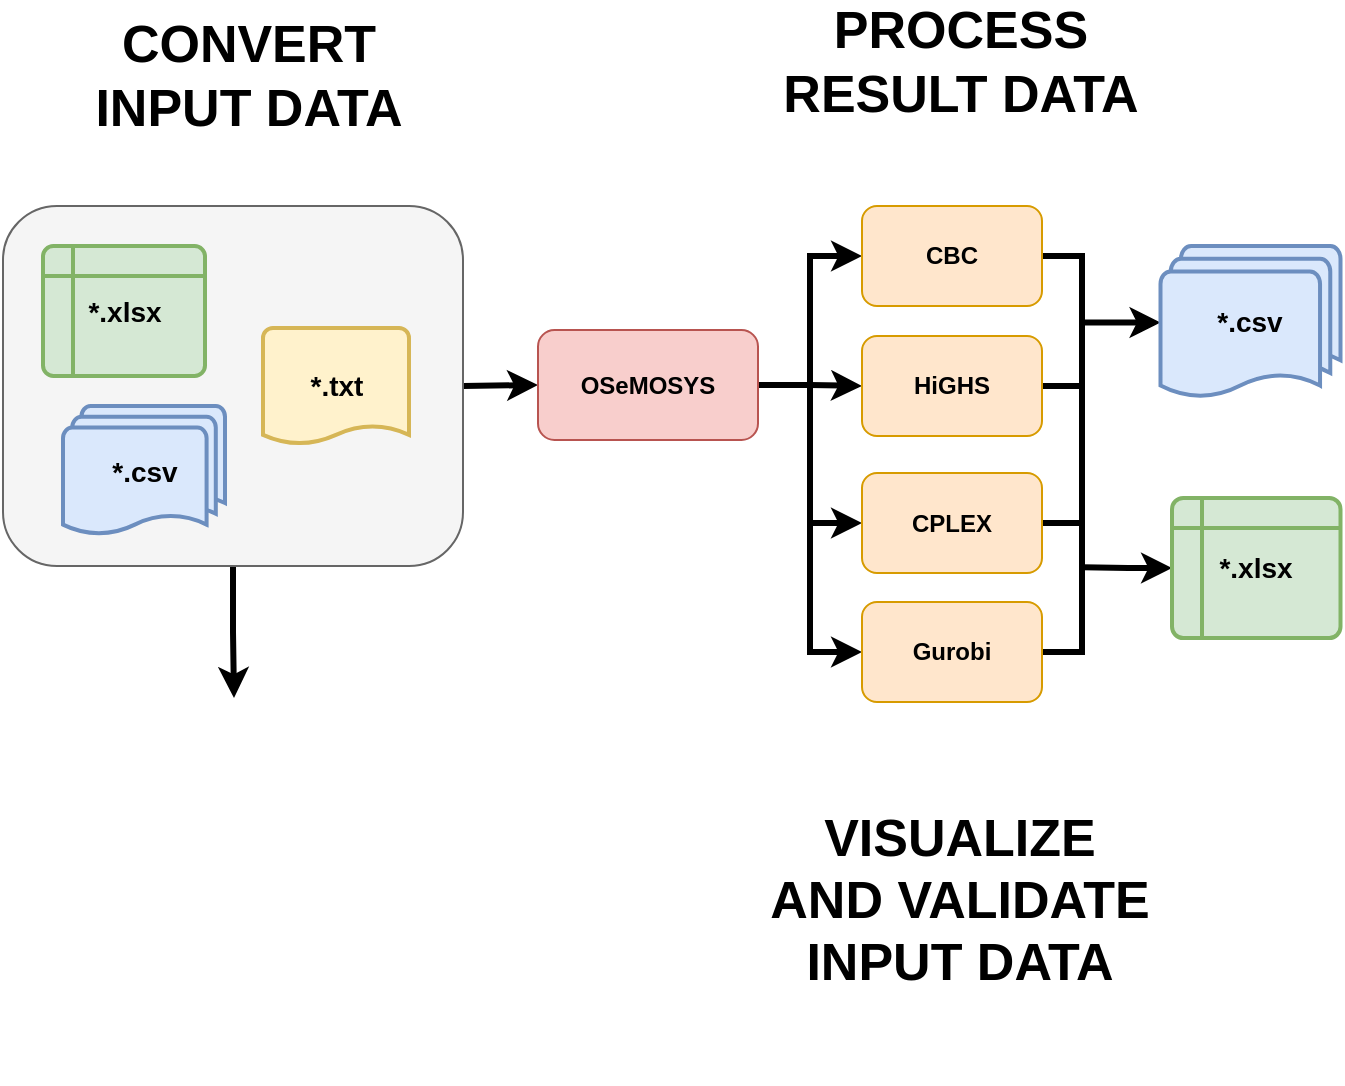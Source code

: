 <mxfile version="23.1.5" type="device" pages="3">
  <diagram name="Title_Figure" id="pjIfZw4v7WyeL_7fHA9d">
    <mxGraphModel dx="1434" dy="836" grid="0" gridSize="10" guides="1" tooltips="1" connect="1" arrows="1" fold="1" page="1" pageScale="1" pageWidth="850" pageHeight="1100" math="0" shadow="0">
      <root>
        <mxCell id="0" />
        <mxCell id="1" parent="0" />
        <mxCell id="XQIUfEE7J5R3Ve8Q42mp-13" style="edgeStyle=none;rounded=0;orthogonalLoop=1;jettySize=auto;html=1;exitX=1;exitY=0.5;exitDx=0;exitDy=0;entryX=0;entryY=0.5;entryDx=0;entryDy=0;strokeWidth=3;fontSize=26;startArrow=none;startFill=0;" parent="1" source="XQIUfEE7J5R3Ve8Q42mp-12" target="XQIUfEE7J5R3Ve8Q42mp-4" edge="1">
          <mxGeometry relative="1" as="geometry" />
        </mxCell>
        <mxCell id="XQIUfEE7J5R3Ve8Q42mp-27" style="edgeStyle=orthogonalEdgeStyle;rounded=0;orthogonalLoop=1;jettySize=auto;html=1;exitX=0.5;exitY=1;exitDx=0;exitDy=0;strokeWidth=3;fontSize=26;startArrow=none;startFill=0;" parent="1" source="XQIUfEE7J5R3Ve8Q42mp-12" edge="1">
          <mxGeometry relative="1" as="geometry">
            <mxPoint x="213" y="610" as="sourcePoint" />
            <mxPoint x="203" y="676" as="targetPoint" />
            <Array as="points">
              <mxPoint x="203" y="643" />
              <mxPoint x="203" y="643" />
            </Array>
          </mxGeometry>
        </mxCell>
        <mxCell id="XQIUfEE7J5R3Ve8Q42mp-12" value="" style="rounded=1;whiteSpace=wrap;html=1;fillColor=#f5f5f5;fontColor=#333333;strokeColor=#666666;" parent="1" vertex="1">
          <mxGeometry x="87.5" y="430" width="230" height="180" as="geometry" />
        </mxCell>
        <mxCell id="XQIUfEE7J5R3Ve8Q42mp-16" style="edgeStyle=orthogonalEdgeStyle;rounded=0;orthogonalLoop=1;jettySize=auto;html=1;exitX=1;exitY=0.5;exitDx=0;exitDy=0;strokeWidth=3;fontSize=26;startArrow=none;startFill=0;entryX=0;entryY=0.5;entryDx=0;entryDy=0;" parent="1" source="XQIUfEE7J5R3Ve8Q42mp-4" target="XQIUfEE7J5R3Ve8Q42mp-19" edge="1">
          <mxGeometry relative="1" as="geometry">
            <mxPoint x="515" y="520" as="targetPoint" />
          </mxGeometry>
        </mxCell>
        <mxCell id="XQIUfEE7J5R3Ve8Q42mp-21" style="edgeStyle=orthogonalEdgeStyle;rounded=0;orthogonalLoop=1;jettySize=auto;html=1;exitX=1;exitY=0.5;exitDx=0;exitDy=0;entryX=0;entryY=0.5;entryDx=0;entryDy=0;strokeWidth=3;fontSize=26;startArrow=none;startFill=0;" parent="1" source="XQIUfEE7J5R3Ve8Q42mp-4" target="XQIUfEE7J5R3Ve8Q42mp-18" edge="1">
          <mxGeometry relative="1" as="geometry" />
        </mxCell>
        <mxCell id="XQIUfEE7J5R3Ve8Q42mp-22" style="edgeStyle=orthogonalEdgeStyle;rounded=0;orthogonalLoop=1;jettySize=auto;html=1;exitX=1;exitY=0.5;exitDx=0;exitDy=0;entryX=0;entryY=0.5;entryDx=0;entryDy=0;strokeWidth=3;fontSize=26;startArrow=none;startFill=0;" parent="1" source="XQIUfEE7J5R3Ve8Q42mp-4" target="XQIUfEE7J5R3Ve8Q42mp-20" edge="1">
          <mxGeometry relative="1" as="geometry" />
        </mxCell>
        <mxCell id="dJq0Nd6fWoSB5c3MpNnl-3" style="edgeStyle=orthogonalEdgeStyle;rounded=0;orthogonalLoop=1;jettySize=auto;html=1;exitX=1;exitY=0.5;exitDx=0;exitDy=0;entryX=0;entryY=0.5;entryDx=0;entryDy=0;strokeWidth=3;" edge="1" parent="1" source="XQIUfEE7J5R3Ve8Q42mp-4" target="dJq0Nd6fWoSB5c3MpNnl-1">
          <mxGeometry relative="1" as="geometry" />
        </mxCell>
        <mxCell id="XQIUfEE7J5R3Ve8Q42mp-4" value="OSeMOSYS" style="rounded=1;whiteSpace=wrap;html=1;fontStyle=1;fillColor=#f8cecc;strokeColor=#b85450;" parent="1" vertex="1">
          <mxGeometry x="355" y="492" width="110" height="55" as="geometry" />
        </mxCell>
        <mxCell id="XQIUfEE7J5R3Ve8Q42mp-5" value="*.csv" style="strokeWidth=2;html=1;shape=mxgraph.flowchart.multi-document;whiteSpace=wrap;fontSize=14;fillColor=#dae8fc;strokeColor=#6c8ebf;fontStyle=1" parent="1" vertex="1">
          <mxGeometry x="117.5" y="530" width="81" height="65" as="geometry" />
        </mxCell>
        <mxCell id="XQIUfEE7J5R3Ve8Q42mp-6" value="*.xlsx" style="shape=internalStorage;whiteSpace=wrap;html=1;dx=15;dy=15;rounded=1;arcSize=8;strokeWidth=2;fontSize=14;fillColor=#d5e8d4;strokeColor=#82b366;fontStyle=1" parent="1" vertex="1">
          <mxGeometry x="107.5" y="450" width="81" height="65" as="geometry" />
        </mxCell>
        <mxCell id="XQIUfEE7J5R3Ve8Q42mp-7" value="*.txt" style="strokeWidth=2;html=1;shape=mxgraph.flowchart.document2;whiteSpace=wrap;size=0.158;fontSize=14;fontStyle=1;fillColor=#fff2cc;strokeColor=#d6b656;" parent="1" vertex="1">
          <mxGeometry x="217.5" y="491" width="73" height="58" as="geometry" />
        </mxCell>
        <mxCell id="XQIUfEE7J5R3Ve8Q42mp-11" value="CONVERT INPUT DATA" style="text;html=1;strokeColor=none;fillColor=none;align=center;verticalAlign=middle;whiteSpace=wrap;rounded=0;fontStyle=1;strokeWidth=1;fontSize=26;" parent="1" vertex="1">
          <mxGeometry x="107.5" y="350" width="205" height="30" as="geometry" />
        </mxCell>
        <mxCell id="dJq0Nd6fWoSB5c3MpNnl-9" style="edgeStyle=orthogonalEdgeStyle;rounded=0;orthogonalLoop=1;jettySize=auto;html=1;exitX=0;exitY=0.5;exitDx=0;exitDy=0;exitPerimeter=0;strokeWidth=3;endArrow=none;endFill=0;startArrow=classic;startFill=1;" edge="1" parent="1" source="XQIUfEE7J5R3Ve8Q42mp-15">
          <mxGeometry relative="1" as="geometry">
            <mxPoint x="627.286" y="488.286" as="targetPoint" />
          </mxGeometry>
        </mxCell>
        <mxCell id="XQIUfEE7J5R3Ve8Q42mp-15" value="*.csv" style="strokeWidth=2;html=1;shape=mxgraph.flowchart.multi-document;whiteSpace=wrap;fontSize=14;fillColor=#dae8fc;strokeColor=#6c8ebf;fontStyle=1" parent="1" vertex="1">
          <mxGeometry x="666.25" y="450" width="90" height="76.5" as="geometry" />
        </mxCell>
        <mxCell id="XQIUfEE7J5R3Ve8Q42mp-17" value="PROCESS RESULT DATA" style="text;html=1;strokeColor=none;fillColor=none;align=center;verticalAlign=middle;whiteSpace=wrap;rounded=0;fontStyle=1;strokeWidth=1;fontSize=26;" parent="1" vertex="1">
          <mxGeometry x="463.75" y="343" width="205" height="30" as="geometry" />
        </mxCell>
        <mxCell id="dJq0Nd6fWoSB5c3MpNnl-6" style="edgeStyle=orthogonalEdgeStyle;rounded=0;orthogonalLoop=1;jettySize=auto;html=1;exitX=1;exitY=0.5;exitDx=0;exitDy=0;entryX=1;entryY=0.5;entryDx=0;entryDy=0;endArrow=none;endFill=0;strokeWidth=3;" edge="1" parent="1" source="XQIUfEE7J5R3Ve8Q42mp-18" target="XQIUfEE7J5R3Ve8Q42mp-19">
          <mxGeometry relative="1" as="geometry" />
        </mxCell>
        <mxCell id="XQIUfEE7J5R3Ve8Q42mp-18" value="CBC" style="rounded=1;whiteSpace=wrap;html=1;fontStyle=1;fillColor=#ffe6cc;strokeColor=#d79b00;" parent="1" vertex="1">
          <mxGeometry x="517" y="430" width="90" height="50" as="geometry" />
        </mxCell>
        <mxCell id="dJq0Nd6fWoSB5c3MpNnl-7" style="edgeStyle=orthogonalEdgeStyle;rounded=0;orthogonalLoop=1;jettySize=auto;html=1;exitX=1;exitY=0.5;exitDx=0;exitDy=0;entryX=1;entryY=0.5;entryDx=0;entryDy=0;endArrow=none;endFill=0;strokeWidth=3;" edge="1" parent="1" source="XQIUfEE7J5R3Ve8Q42mp-19" target="XQIUfEE7J5R3Ve8Q42mp-20">
          <mxGeometry relative="1" as="geometry" />
        </mxCell>
        <mxCell id="XQIUfEE7J5R3Ve8Q42mp-19" value="HiGHS" style="rounded=1;whiteSpace=wrap;html=1;fontStyle=1;fillColor=#ffe6cc;strokeColor=#d79b00;" parent="1" vertex="1">
          <mxGeometry x="517" y="495" width="90" height="50" as="geometry" />
        </mxCell>
        <mxCell id="dJq0Nd6fWoSB5c3MpNnl-8" style="edgeStyle=orthogonalEdgeStyle;rounded=0;orthogonalLoop=1;jettySize=auto;html=1;exitX=1;exitY=0.5;exitDx=0;exitDy=0;entryX=1;entryY=0.5;entryDx=0;entryDy=0;endArrow=none;endFill=0;strokeWidth=3;" edge="1" parent="1" source="XQIUfEE7J5R3Ve8Q42mp-20" target="dJq0Nd6fWoSB5c3MpNnl-1">
          <mxGeometry relative="1" as="geometry" />
        </mxCell>
        <mxCell id="XQIUfEE7J5R3Ve8Q42mp-20" value="CPLEX" style="rounded=1;whiteSpace=wrap;html=1;fontStyle=1;fillColor=#ffe6cc;strokeColor=#d79b00;" parent="1" vertex="1">
          <mxGeometry x="517" y="563.5" width="90" height="50" as="geometry" />
        </mxCell>
        <mxCell id="XQIUfEE7J5R3Ve8Q42mp-28" value="VISUALIZE AND VALIDATE INPUT DATA" style="text;html=1;strokeColor=none;fillColor=none;align=center;verticalAlign=middle;whiteSpace=wrap;rounded=0;fontStyle=1;strokeWidth=1;fontSize=26;" parent="1" vertex="1">
          <mxGeometry x="466.25" y="762.43" width="200" height="30" as="geometry" />
        </mxCell>
        <mxCell id="vAfEWBGwiG085EMb-i-t-1" value="" style="shape=image;verticalLabelPosition=bottom;labelBackgroundColor=default;verticalAlign=top;aspect=fixed;imageAspect=0;image=https://raw.githubusercontent.com/KTH-dESA/MJ2383/65424fe8ac1a0097aa2fa89cc23fdc3d944972b7//img/gasmore.svg;" parent="1" vertex="1">
          <mxGeometry x="86" y="686" width="323.41" height="182.86" as="geometry" />
        </mxCell>
        <mxCell id="dJq0Nd6fWoSB5c3MpNnl-1" value="Gurobi" style="rounded=1;whiteSpace=wrap;html=1;fontStyle=1;fillColor=#ffe6cc;strokeColor=#d79b00;" vertex="1" parent="1">
          <mxGeometry x="517" y="628" width="90" height="50" as="geometry" />
        </mxCell>
        <mxCell id="dJq0Nd6fWoSB5c3MpNnl-10" style="edgeStyle=orthogonalEdgeStyle;rounded=0;orthogonalLoop=1;jettySize=auto;html=1;exitX=0;exitY=0.5;exitDx=0;exitDy=0;startArrow=classic;startFill=1;endArrow=none;endFill=0;strokeWidth=3;" edge="1" parent="1" source="dJq0Nd6fWoSB5c3MpNnl-2">
          <mxGeometry relative="1" as="geometry">
            <mxPoint x="627.286" y="610.571" as="targetPoint" />
          </mxGeometry>
        </mxCell>
        <mxCell id="dJq0Nd6fWoSB5c3MpNnl-2" value="*.xlsx" style="shape=internalStorage;whiteSpace=wrap;html=1;dx=15;dy=15;rounded=1;arcSize=8;strokeWidth=2;fontSize=14;fillColor=#d5e8d4;strokeColor=#82b366;fontStyle=1" vertex="1" parent="1">
          <mxGeometry x="672" y="576" width="84.25" height="70" as="geometry" />
        </mxCell>
      </root>
    </mxGraphModel>
  </diagram>
  <diagram id="OXR_P8y7DHDudAfNuGvE" name="Workflow_Figure">
    <mxGraphModel dx="1434" dy="836" grid="0" gridSize="10" guides="1" tooltips="1" connect="1" arrows="1" fold="1" page="1" pageScale="1" pageWidth="850" pageHeight="1100" math="0" shadow="0">
      <root>
        <mxCell id="0" />
        <mxCell id="1" parent="0" />
        <mxCell id="11o8_CqgwDIZlD24UhdW-1" value="" style="rounded=1;whiteSpace=wrap;html=1;strokeWidth=1;fontSize=26;fillColor=#f5f5f5;fontColor=#333333;strokeColor=#666666;" parent="1" vertex="1">
          <mxGeometry x="133" y="356" width="618" height="208" as="geometry" />
        </mxCell>
        <mxCell id="cAB4vvcz8v_Adhoos3_j-9" style="edgeStyle=none;rounded=0;orthogonalLoop=1;jettySize=auto;html=1;exitX=0.5;exitY=0;exitDx=0;exitDy=0;strokeWidth=1;fontSize=16;startArrow=classic;startFill=1;endArrow=none;endFill=0;" parent="1" source="11o8_CqgwDIZlD24UhdW-2" edge="1">
          <mxGeometry relative="1" as="geometry">
            <mxPoint x="209.5" y="374.0" as="sourcePoint" />
            <mxPoint x="210" y="332" as="targetPoint" />
          </mxGeometry>
        </mxCell>
        <mxCell id="cAB4vvcz8v_Adhoos3_j-13" style="edgeStyle=orthogonalEdgeStyle;rounded=0;orthogonalLoop=1;jettySize=auto;html=1;exitX=1;exitY=0.25;exitDx=0;exitDy=0;entryX=0.5;entryY=0;entryDx=0;entryDy=0;strokeWidth=1;fontSize=16;startArrow=none;startFill=0;" parent="1" source="11o8_CqgwDIZlD24UhdW-2" target="cAB4vvcz8v_Adhoos3_j-11" edge="1">
          <mxGeometry relative="1" as="geometry">
            <Array as="points">
              <mxPoint x="273" y="396" />
              <mxPoint x="329" y="396" />
            </Array>
          </mxGeometry>
        </mxCell>
        <mxCell id="11o8_CqgwDIZlD24UhdW-2" value="Data File" style="shape=document;whiteSpace=wrap;html=1;boundedLbl=1;rounded=0;strokeWidth=1;fontSize=14;size=0.222;fillColor=#d5e8d4;strokeColor=#82b366;" parent="1" vertex="1">
          <mxGeometry x="166" y="379" width="87" height="66" as="geometry" />
        </mxCell>
        <mxCell id="cAB4vvcz8v_Adhoos3_j-14" style="edgeStyle=orthogonalEdgeStyle;rounded=0;orthogonalLoop=1;jettySize=auto;html=1;exitX=1;exitY=0.75;exitDx=0;exitDy=0;entryX=0.5;entryY=1;entryDx=0;entryDy=0;strokeWidth=1;fontSize=16;startArrow=none;startFill=0;" parent="1" source="11o8_CqgwDIZlD24UhdW-3" target="cAB4vvcz8v_Adhoos3_j-11" edge="1">
          <mxGeometry relative="1" as="geometry" />
        </mxCell>
        <mxCell id="11o8_CqgwDIZlD24UhdW-3" value="Model File" style="shape=document;whiteSpace=wrap;html=1;boundedLbl=1;rounded=0;strokeWidth=1;fontSize=14;size=0.222;" parent="1" vertex="1">
          <mxGeometry x="166" y="480" width="87" height="66" as="geometry" />
        </mxCell>
        <mxCell id="cAB4vvcz8v_Adhoos3_j-1" value="*.csv" style="strokeWidth=2;html=1;shape=mxgraph.flowchart.multi-document;whiteSpace=wrap;fontSize=14;fillColor=#d5e8d4;strokeColor=#82b366;fontStyle=1" parent="1" vertex="1">
          <mxGeometry x="212" y="189" width="81" height="65" as="geometry" />
        </mxCell>
        <mxCell id="cAB4vvcz8v_Adhoos3_j-2" value="*.xlsx" style="shape=internalStorage;whiteSpace=wrap;html=1;dx=15;dy=15;rounded=1;arcSize=8;strokeWidth=2;fontSize=14;fillColor=#d5e8d4;strokeColor=#82b366;fontStyle=1" parent="1" vertex="1">
          <mxGeometry x="116" y="189" width="81" height="65" as="geometry" />
        </mxCell>
        <mxCell id="cAB4vvcz8v_Adhoos3_j-3" value="*.txt" style="strokeWidth=2;html=1;shape=mxgraph.flowchart.document2;whiteSpace=wrap;size=0.158;fontSize=14;fontStyle=1;fillColor=#d5e8d4;strokeColor=#82b366;" parent="1" vertex="1">
          <mxGeometry x="166" y="268" width="79" height="58" as="geometry" />
        </mxCell>
        <mxCell id="cAB4vvcz8v_Adhoos3_j-16" style="rounded=0;orthogonalLoop=1;jettySize=auto;html=1;exitX=1;exitY=0.5;exitDx=0;exitDy=0;entryX=0;entryY=0.5;entryDx=0;entryDy=0;strokeWidth=1;fontSize=16;startArrow=none;startFill=0;" parent="1" source="cAB4vvcz8v_Adhoos3_j-11" target="cAB4vvcz8v_Adhoos3_j-15" edge="1">
          <mxGeometry relative="1" as="geometry" />
        </mxCell>
        <mxCell id="cAB4vvcz8v_Adhoos3_j-11" value="Write &lt;br style=&quot;font-size: 14px;&quot;&gt;LP File" style="rhombus;whiteSpace=wrap;html=1;rounded=0;strokeWidth=1;fontSize=14;" parent="1" vertex="1">
          <mxGeometry x="287" y="413" width="85" height="85" as="geometry" />
        </mxCell>
        <mxCell id="cAB4vvcz8v_Adhoos3_j-19" style="edgeStyle=none;rounded=0;orthogonalLoop=1;jettySize=auto;html=1;exitX=1;exitY=0.5;exitDx=0;exitDy=0;entryX=0;entryY=0.5;entryDx=0;entryDy=0;strokeWidth=1;fontSize=14;startArrow=none;startFill=0;endArrow=classic;endFill=1;" parent="1" source="cAB4vvcz8v_Adhoos3_j-15" target="cAB4vvcz8v_Adhoos3_j-18" edge="1">
          <mxGeometry relative="1" as="geometry" />
        </mxCell>
        <mxCell id="cAB4vvcz8v_Adhoos3_j-15" value="LP File" style="shape=document;whiteSpace=wrap;html=1;boundedLbl=1;rounded=0;strokeWidth=1;fontSize=14;size=0.222;" parent="1" vertex="1">
          <mxGeometry x="403" y="422.5" width="87" height="66" as="geometry" />
        </mxCell>
        <mxCell id="cAB4vvcz8v_Adhoos3_j-21" style="edgeStyle=none;rounded=0;orthogonalLoop=1;jettySize=auto;html=1;exitX=1;exitY=0.5;exitDx=0;exitDy=0;entryX=0;entryY=0.5;entryDx=0;entryDy=0;strokeWidth=1;fontSize=14;startArrow=none;startFill=0;endArrow=classic;endFill=1;" parent="1" source="cAB4vvcz8v_Adhoos3_j-18" target="cAB4vvcz8v_Adhoos3_j-20" edge="1">
          <mxGeometry relative="1" as="geometry" />
        </mxCell>
        <mxCell id="cAB4vvcz8v_Adhoos3_j-18" value="Solve" style="rhombus;whiteSpace=wrap;html=1;rounded=0;strokeWidth=1;fontSize=14;" parent="1" vertex="1">
          <mxGeometry x="521" y="413" width="85" height="85" as="geometry" />
        </mxCell>
        <mxCell id="cAB4vvcz8v_Adhoos3_j-20" value="Solution File" style="shape=document;whiteSpace=wrap;html=1;boundedLbl=1;rounded=0;strokeWidth=1;fontSize=14;size=0.222;" parent="1" vertex="1">
          <mxGeometry x="637" y="423" width="87" height="66" as="geometry" />
        </mxCell>
        <mxCell id="cAB4vvcz8v_Adhoos3_j-22" value="*.csv" style="strokeWidth=2;html=1;shape=mxgraph.flowchart.multi-document;whiteSpace=wrap;fontSize=14;fillColor=#dae8fc;strokeColor=#6c8ebf;fontStyle=1" parent="1" vertex="1">
          <mxGeometry x="390" y="601" width="83" height="66" as="geometry" />
        </mxCell>
        <mxCell id="cAB4vvcz8v_Adhoos3_j-24" value="OSeMOSYS Workflow" style="text;html=1;strokeColor=none;fillColor=none;align=center;verticalAlign=middle;whiteSpace=wrap;rounded=0;fontSize=14;fontStyle=1" parent="1" vertex="1">
          <mxGeometry x="372" y="360" width="163" height="30" as="geometry" />
        </mxCell>
        <mxCell id="cAB4vvcz8v_Adhoos3_j-25" value="Input Data" style="text;html=1;strokeColor=none;fillColor=none;align=center;verticalAlign=middle;whiteSpace=wrap;rounded=0;fontSize=17;fontStyle=1" parent="1" vertex="1">
          <mxGeometry x="124" y="143" width="163" height="30" as="geometry" />
        </mxCell>
        <mxCell id="cAB4vvcz8v_Adhoos3_j-26" value="Result Data" style="text;html=1;strokeColor=none;fillColor=none;align=center;verticalAlign=middle;whiteSpace=wrap;rounded=0;fontSize=17;fontStyle=1" parent="1" vertex="1">
          <mxGeometry x="416" y="684" width="163" height="30" as="geometry" />
        </mxCell>
        <mxCell id="cAB4vvcz8v_Adhoos3_j-29" style="edgeStyle=none;rounded=0;orthogonalLoop=1;jettySize=auto;html=1;exitX=0.5;exitY=0;exitDx=0;exitDy=0;entryX=0.597;entryY=0.938;entryDx=0;entryDy=0;entryPerimeter=0;strokeWidth=1;fontSize=14;startArrow=classic;startFill=1;endArrow=none;endFill=0;" parent="1" source="cAB4vvcz8v_Adhoos3_j-27" target="cAB4vvcz8v_Adhoos3_j-20" edge="1">
          <mxGeometry relative="1" as="geometry" />
        </mxCell>
        <mxCell id="iNs6OXZ7vVrUc3KKVZrp-3" style="edgeStyle=orthogonalEdgeStyle;rounded=0;orthogonalLoop=1;jettySize=auto;html=1;exitX=0;exitY=0.5;exitDx=0;exitDy=0;" edge="1" parent="1" source="cAB4vvcz8v_Adhoos3_j-27">
          <mxGeometry relative="1" as="geometry">
            <mxPoint x="595" y="638.833" as="targetPoint" />
          </mxGeometry>
        </mxCell>
        <mxCell id="cAB4vvcz8v_Adhoos3_j-27" value="Process Solution" style="rhombus;whiteSpace=wrap;html=1;rounded=0;strokeWidth=1;fontSize=14;fontStyle=0;fillColor=#dae8fc;strokeColor=#6c8ebf;" parent="1" vertex="1">
          <mxGeometry x="648" y="596" width="85" height="85" as="geometry" />
        </mxCell>
        <mxCell id="cAB4vvcz8v_Adhoos3_j-30" value="" style="rounded=1;whiteSpace=wrap;html=1;strokeWidth=1;fontSize=17;fillColor=#dae8fc;strokeColor=#6c8ebf;" parent="1" vertex="1">
          <mxGeometry x="486" y="235" width="49" height="15" as="geometry" />
        </mxCell>
        <mxCell id="cAB4vvcz8v_Adhoos3_j-31" value="" style="rounded=1;whiteSpace=wrap;html=1;strokeWidth=1;fontSize=17;fillColor=#d5e8d4;strokeColor=#82b366;" parent="1" vertex="1">
          <mxGeometry x="486" y="197" width="49" height="15" as="geometry" />
        </mxCell>
        <mxCell id="cAB4vvcz8v_Adhoos3_j-32" value="otoole Input Data Processing" style="text;html=1;strokeColor=none;fillColor=none;align=center;verticalAlign=middle;whiteSpace=wrap;rounded=0;fontSize=17;" parent="1" vertex="1">
          <mxGeometry x="540" y="189" width="238" height="30" as="geometry" />
        </mxCell>
        <mxCell id="cAB4vvcz8v_Adhoos3_j-33" value="otoole Result Data Processing" style="text;html=1;strokeColor=none;fillColor=none;align=center;verticalAlign=middle;whiteSpace=wrap;rounded=0;fontSize=17;" parent="1" vertex="1">
          <mxGeometry x="546" y="226.5" width="238" height="30" as="geometry" />
        </mxCell>
        <mxCell id="iNs6OXZ7vVrUc3KKVZrp-1" value="*.xlsx" style="shape=internalStorage;whiteSpace=wrap;html=1;dx=15;dy=15;rounded=1;arcSize=8;strokeWidth=2;fontSize=14;fillColor=#dae8fc;strokeColor=#6c8ebf;fontStyle=1" vertex="1" parent="1">
          <mxGeometry x="498" y="596" width="81" height="65" as="geometry" />
        </mxCell>
      </root>
    </mxGraphModel>
  </diagram>
  <diagram id="LodcVtUEm8QmFLzgz0yY" name="Validation Example">
    <mxGraphModel dx="1434" dy="836" grid="1" gridSize="10" guides="1" tooltips="1" connect="1" arrows="1" fold="1" page="1" pageScale="1" pageWidth="850" pageHeight="1100" math="0" shadow="0">
      <root>
        <mxCell id="0" />
        <mxCell id="1" parent="0" />
        <mxCell id="tinaD5Oynnqq8kNmVpTz-4" style="edgeStyle=orthogonalEdgeStyle;rounded=0;orthogonalLoop=1;jettySize=auto;html=1;exitX=1;exitY=0.5;exitDx=0;exitDy=0;entryX=0;entryY=0.5;entryDx=0;entryDy=0;fontSize=15;strokeWidth=3;" parent="1" source="tinaD5Oynnqq8kNmVpTz-1" target="tinaD5Oynnqq8kNmVpTz-3" edge="1">
          <mxGeometry relative="1" as="geometry">
            <Array as="points">
              <mxPoint x="470" y="270" />
              <mxPoint x="470" y="320" />
            </Array>
          </mxGeometry>
        </mxCell>
        <mxCell id="tinaD5Oynnqq8kNmVpTz-1" value="Wind Turbine" style="rounded=1;whiteSpace=wrap;html=1;fillColor=#d5e8d4;strokeColor=#82b366;fontSize=15;" parent="1" vertex="1">
          <mxGeometry x="300" y="240" width="120" height="60" as="geometry" />
        </mxCell>
        <mxCell id="tinaD5Oynnqq8kNmVpTz-5" style="edgeStyle=orthogonalEdgeStyle;rounded=0;orthogonalLoop=1;jettySize=auto;html=1;exitX=1;exitY=0.5;exitDx=0;exitDy=0;fontSize=15;strokeWidth=3;" parent="1" source="tinaD5Oynnqq8kNmVpTz-2" target="tinaD5Oynnqq8kNmVpTz-3" edge="1">
          <mxGeometry relative="1" as="geometry">
            <Array as="points">
              <mxPoint x="470" y="380" />
              <mxPoint x="470" y="320" />
            </Array>
          </mxGeometry>
        </mxCell>
        <mxCell id="tinaD5Oynnqq8kNmVpTz-2" value="Coal &lt;br&gt;Power Plant" style="rounded=1;whiteSpace=wrap;html=1;fillColor=#e1d5e7;strokeColor=#9673a6;fontSize=15;" parent="1" vertex="1">
          <mxGeometry x="300" y="350" width="120" height="60" as="geometry" />
        </mxCell>
        <mxCell id="tinaD5Oynnqq8kNmVpTz-17" style="edgeStyle=orthogonalEdgeStyle;rounded=0;orthogonalLoop=1;jettySize=auto;html=1;exitX=1;exitY=0.5;exitDx=0;exitDy=0;entryX=0;entryY=0.5;entryDx=0;entryDy=0;strokeWidth=3;fontSize=15;" parent="1" source="tinaD5Oynnqq8kNmVpTz-3" target="tinaD5Oynnqq8kNmVpTz-16" edge="1">
          <mxGeometry relative="1" as="geometry" />
        </mxCell>
        <mxCell id="tinaD5Oynnqq8kNmVpTz-3" value="Electricity Transmission" style="rounded=1;whiteSpace=wrap;html=1;fillColor=#fff2cc;strokeColor=#d6b656;fontSize=15;" parent="1" vertex="1">
          <mxGeometry x="560" y="290" width="120" height="60" as="geometry" />
        </mxCell>
        <mxCell id="tinaD5Oynnqq8kNmVpTz-8" style="edgeStyle=orthogonalEdgeStyle;rounded=0;orthogonalLoop=1;jettySize=auto;html=1;exitX=1;exitY=0.5;exitDx=0;exitDy=0;entryX=0;entryY=0.5;entryDx=0;entryDy=0;fontSize=15;strokeWidth=3;" parent="1" source="tinaD5Oynnqq8kNmVpTz-6" target="tinaD5Oynnqq8kNmVpTz-1" edge="1">
          <mxGeometry relative="1" as="geometry" />
        </mxCell>
        <mxCell id="tinaD5Oynnqq8kNmVpTz-6" value="Mine Wind" style="rounded=1;whiteSpace=wrap;html=1;fillColor=#d5e8d4;strokeColor=#82b366;fontSize=15;" parent="1" vertex="1">
          <mxGeometry x="69" y="240" width="120" height="60" as="geometry" />
        </mxCell>
        <mxCell id="tinaD5Oynnqq8kNmVpTz-9" style="edgeStyle=orthogonalEdgeStyle;rounded=0;orthogonalLoop=1;jettySize=auto;html=1;exitX=1;exitY=0.5;exitDx=0;exitDy=0;entryX=0;entryY=0.5;entryDx=0;entryDy=0;fontSize=15;strokeWidth=3;" parent="1" source="tinaD5Oynnqq8kNmVpTz-7" target="tinaD5Oynnqq8kNmVpTz-2" edge="1">
          <mxGeometry relative="1" as="geometry" />
        </mxCell>
        <mxCell id="tinaD5Oynnqq8kNmVpTz-7" value="Mine Coal" style="rounded=1;whiteSpace=wrap;html=1;fillColor=#e1d5e7;strokeColor=#9673a6;fontSize=15;" parent="1" vertex="1">
          <mxGeometry x="69" y="350" width="120" height="60" as="geometry" />
        </mxCell>
        <mxCell id="tinaD5Oynnqq8kNmVpTz-10" value="MINWND" style="text;html=1;strokeColor=none;fillColor=none;align=center;verticalAlign=middle;whiteSpace=wrap;rounded=0;fontSize=15;fontStyle=1" parent="1" vertex="1">
          <mxGeometry x="99" y="200" width="60" height="30" as="geometry" />
        </mxCell>
        <mxCell id="tinaD5Oynnqq8kNmVpTz-11" value="MINCOA" style="text;html=1;strokeColor=none;fillColor=none;align=center;verticalAlign=middle;whiteSpace=wrap;rounded=0;fontSize=15;fontStyle=1" parent="1" vertex="1">
          <mxGeometry x="99" y="420" width="60" height="30" as="geometry" />
        </mxCell>
        <mxCell id="tinaD5Oynnqq8kNmVpTz-13" value="PWRCOA" style="text;html=1;strokeColor=none;fillColor=none;align=center;verticalAlign=middle;whiteSpace=wrap;rounded=0;fontSize=15;fontStyle=1" parent="1" vertex="1">
          <mxGeometry x="330" y="420" width="60" height="30" as="geometry" />
        </mxCell>
        <mxCell id="tinaD5Oynnqq8kNmVpTz-14" value="PWRWND" style="text;html=1;strokeColor=none;fillColor=none;align=center;verticalAlign=middle;whiteSpace=wrap;rounded=0;fontSize=15;fontStyle=1" parent="1" vertex="1">
          <mxGeometry x="330" y="200" width="60" height="30" as="geometry" />
        </mxCell>
        <mxCell id="tinaD5Oynnqq8kNmVpTz-16" value="Electricity Demand" style="rounded=1;whiteSpace=wrap;html=1;fillColor=#fff2cc;strokeColor=#d6b656;fontSize=15;" parent="1" vertex="1">
          <mxGeometry x="770" y="290" width="120" height="60" as="geometry" />
        </mxCell>
        <mxCell id="tinaD5Oynnqq8kNmVpTz-18" value="TRNELC" style="text;html=1;strokeColor=none;fillColor=none;align=center;verticalAlign=middle;whiteSpace=wrap;rounded=0;fontSize=15;fontStyle=1" parent="1" vertex="1">
          <mxGeometry x="590" y="255" width="60" height="30" as="geometry" />
        </mxCell>
        <mxCell id="tinaD5Oynnqq8kNmVpTz-19" value="WND00" style="text;html=1;strokeColor=none;fillColor=none;align=center;verticalAlign=middle;whiteSpace=wrap;rounded=0;fontSize=15;fontStyle=1" parent="1" vertex="1">
          <mxGeometry x="210" y="240" width="60" height="30" as="geometry" />
        </mxCell>
        <mxCell id="tinaD5Oynnqq8kNmVpTz-21" value="COA00" style="text;html=1;strokeColor=none;fillColor=none;align=center;verticalAlign=middle;whiteSpace=wrap;rounded=0;fontSize=15;fontStyle=1" parent="1" vertex="1">
          <mxGeometry x="210" y="350" width="60" height="30" as="geometry" />
        </mxCell>
        <mxCell id="tinaD5Oynnqq8kNmVpTz-23" value="ELC01" style="text;html=1;strokeColor=none;fillColor=none;align=center;verticalAlign=middle;whiteSpace=wrap;rounded=0;fontSize=15;fontStyle=1" parent="1" vertex="1">
          <mxGeometry x="480" y="285" width="60" height="30" as="geometry" />
        </mxCell>
        <mxCell id="tinaD5Oynnqq8kNmVpTz-25" value="ELC02" style="text;html=1;strokeColor=none;fillColor=none;align=center;verticalAlign=middle;whiteSpace=wrap;rounded=0;fontSize=15;fontStyle=1" parent="1" vertex="1">
          <mxGeometry x="690" y="285" width="60" height="30" as="geometry" />
        </mxCell>
      </root>
    </mxGraphModel>
  </diagram>
</mxfile>
